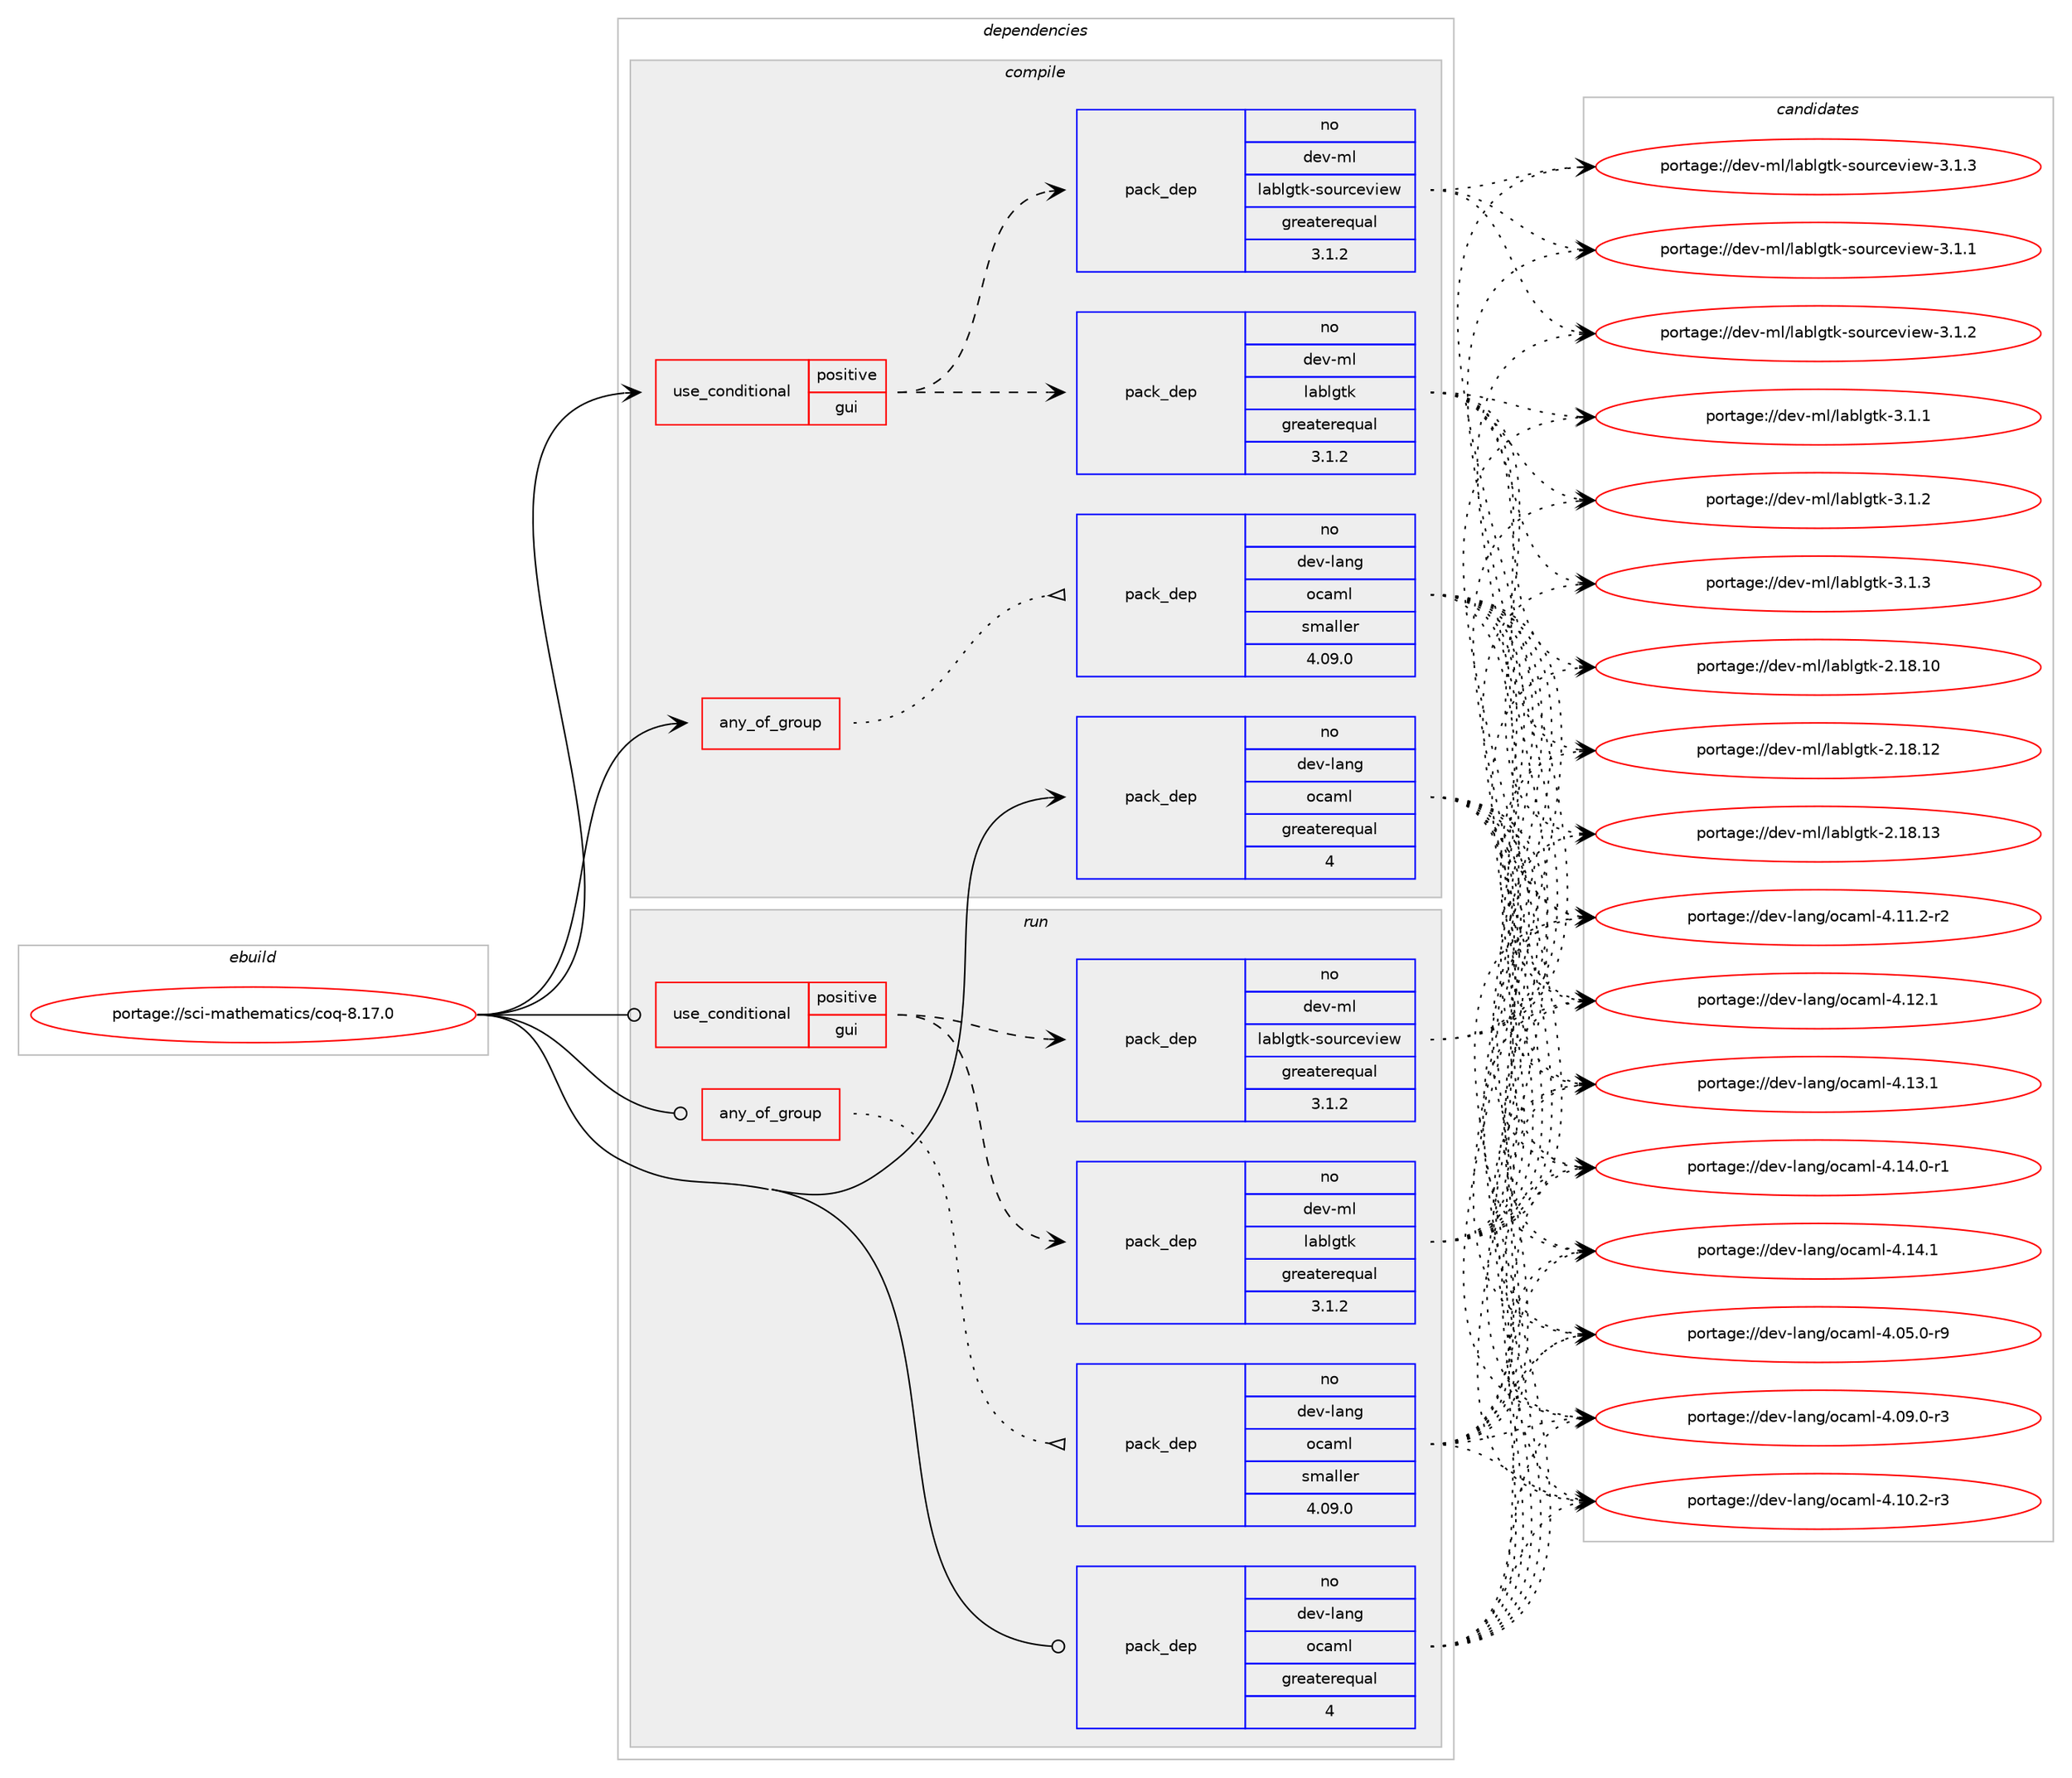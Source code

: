 digraph prolog {

# *************
# Graph options
# *************

newrank=true;
concentrate=true;
compound=true;
graph [rankdir=LR,fontname=Helvetica,fontsize=10,ranksep=1.5];#, ranksep=2.5, nodesep=0.2];
edge  [arrowhead=vee];
node  [fontname=Helvetica,fontsize=10];

# **********
# The ebuild
# **********

subgraph cluster_leftcol {
color=gray;
rank=same;
label=<<i>ebuild</i>>;
id [label="portage://sci-mathematics/coq-8.17.0", color=red, width=4, href="../sci-mathematics/coq-8.17.0.svg"];
}

# ****************
# The dependencies
# ****************

subgraph cluster_midcol {
color=gray;
label=<<i>dependencies</i>>;
subgraph cluster_compile {
fillcolor="#eeeeee";
style=filled;
label=<<i>compile</i>>;
subgraph any21 {
dependency1588 [label=<<TABLE BORDER="0" CELLBORDER="1" CELLSPACING="0" CELLPADDING="4"><TR><TD CELLPADDING="10">any_of_group</TD></TR></TABLE>>, shape=none, color=red];# *** BEGIN UNKNOWN DEPENDENCY TYPE (TODO) ***
# dependency1588 -> package_dependency(portage://sci-mathematics/coq-8.17.0,install,no,dev-ml,num,none,[,,],[],[])
# *** END UNKNOWN DEPENDENCY TYPE (TODO) ***

subgraph pack682 {
dependency1589 [label=<<TABLE BORDER="0" CELLBORDER="1" CELLSPACING="0" CELLPADDING="4" WIDTH="220"><TR><TD ROWSPAN="6" CELLPADDING="30">pack_dep</TD></TR><TR><TD WIDTH="110">no</TD></TR><TR><TD>dev-lang</TD></TR><TR><TD>ocaml</TD></TR><TR><TD>smaller</TD></TR><TR><TD>4.09.0</TD></TR></TABLE>>, shape=none, color=blue];
}
dependency1588:e -> dependency1589:w [weight=20,style="dotted",arrowhead="oinv"];
}
id:e -> dependency1588:w [weight=20,style="solid",arrowhead="vee"];
subgraph cond885 {
dependency1590 [label=<<TABLE BORDER="0" CELLBORDER="1" CELLSPACING="0" CELLPADDING="4"><TR><TD ROWSPAN="3" CELLPADDING="10">use_conditional</TD></TR><TR><TD>positive</TD></TR><TR><TD>gui</TD></TR></TABLE>>, shape=none, color=red];
subgraph pack683 {
dependency1591 [label=<<TABLE BORDER="0" CELLBORDER="1" CELLSPACING="0" CELLPADDING="4" WIDTH="220"><TR><TD ROWSPAN="6" CELLPADDING="30">pack_dep</TD></TR><TR><TD WIDTH="110">no</TD></TR><TR><TD>dev-ml</TD></TR><TR><TD>lablgtk</TD></TR><TR><TD>greaterequal</TD></TR><TR><TD>3.1.2</TD></TR></TABLE>>, shape=none, color=blue];
}
dependency1590:e -> dependency1591:w [weight=20,style="dashed",arrowhead="vee"];
subgraph pack684 {
dependency1592 [label=<<TABLE BORDER="0" CELLBORDER="1" CELLSPACING="0" CELLPADDING="4" WIDTH="220"><TR><TD ROWSPAN="6" CELLPADDING="30">pack_dep</TD></TR><TR><TD WIDTH="110">no</TD></TR><TR><TD>dev-ml</TD></TR><TR><TD>lablgtk-sourceview</TD></TR><TR><TD>greaterequal</TD></TR><TR><TD>3.1.2</TD></TR></TABLE>>, shape=none, color=blue];
}
dependency1590:e -> dependency1592:w [weight=20,style="dashed",arrowhead="vee"];
}
id:e -> dependency1590:w [weight=20,style="solid",arrowhead="vee"];
subgraph pack685 {
dependency1593 [label=<<TABLE BORDER="0" CELLBORDER="1" CELLSPACING="0" CELLPADDING="4" WIDTH="220"><TR><TD ROWSPAN="6" CELLPADDING="30">pack_dep</TD></TR><TR><TD WIDTH="110">no</TD></TR><TR><TD>dev-lang</TD></TR><TR><TD>ocaml</TD></TR><TR><TD>greaterequal</TD></TR><TR><TD>4</TD></TR></TABLE>>, shape=none, color=blue];
}
id:e -> dependency1593:w [weight=20,style="solid",arrowhead="vee"];
# *** BEGIN UNKNOWN DEPENDENCY TYPE (TODO) ***
# id -> package_dependency(portage://sci-mathematics/coq-8.17.0,install,no,dev-ml,dune,none,[,,],any_same_slot,[])
# *** END UNKNOWN DEPENDENCY TYPE (TODO) ***

# *** BEGIN UNKNOWN DEPENDENCY TYPE (TODO) ***
# id -> package_dependency(portage://sci-mathematics/coq-8.17.0,install,no,dev-ml,zarith,none,[,,],any_same_slot,[])
# *** END UNKNOWN DEPENDENCY TYPE (TODO) ***

}
subgraph cluster_compileandrun {
fillcolor="#eeeeee";
style=filled;
label=<<i>compile and run</i>>;
}
subgraph cluster_run {
fillcolor="#eeeeee";
style=filled;
label=<<i>run</i>>;
subgraph any22 {
dependency1594 [label=<<TABLE BORDER="0" CELLBORDER="1" CELLSPACING="0" CELLPADDING="4"><TR><TD CELLPADDING="10">any_of_group</TD></TR></TABLE>>, shape=none, color=red];# *** BEGIN UNKNOWN DEPENDENCY TYPE (TODO) ***
# dependency1594 -> package_dependency(portage://sci-mathematics/coq-8.17.0,run,no,dev-ml,num,none,[,,],[],[])
# *** END UNKNOWN DEPENDENCY TYPE (TODO) ***

subgraph pack686 {
dependency1595 [label=<<TABLE BORDER="0" CELLBORDER="1" CELLSPACING="0" CELLPADDING="4" WIDTH="220"><TR><TD ROWSPAN="6" CELLPADDING="30">pack_dep</TD></TR><TR><TD WIDTH="110">no</TD></TR><TR><TD>dev-lang</TD></TR><TR><TD>ocaml</TD></TR><TR><TD>smaller</TD></TR><TR><TD>4.09.0</TD></TR></TABLE>>, shape=none, color=blue];
}
dependency1594:e -> dependency1595:w [weight=20,style="dotted",arrowhead="oinv"];
}
id:e -> dependency1594:w [weight=20,style="solid",arrowhead="odot"];
subgraph cond886 {
dependency1596 [label=<<TABLE BORDER="0" CELLBORDER="1" CELLSPACING="0" CELLPADDING="4"><TR><TD ROWSPAN="3" CELLPADDING="10">use_conditional</TD></TR><TR><TD>positive</TD></TR><TR><TD>gui</TD></TR></TABLE>>, shape=none, color=red];
subgraph pack687 {
dependency1597 [label=<<TABLE BORDER="0" CELLBORDER="1" CELLSPACING="0" CELLPADDING="4" WIDTH="220"><TR><TD ROWSPAN="6" CELLPADDING="30">pack_dep</TD></TR><TR><TD WIDTH="110">no</TD></TR><TR><TD>dev-ml</TD></TR><TR><TD>lablgtk</TD></TR><TR><TD>greaterequal</TD></TR><TR><TD>3.1.2</TD></TR></TABLE>>, shape=none, color=blue];
}
dependency1596:e -> dependency1597:w [weight=20,style="dashed",arrowhead="vee"];
subgraph pack688 {
dependency1598 [label=<<TABLE BORDER="0" CELLBORDER="1" CELLSPACING="0" CELLPADDING="4" WIDTH="220"><TR><TD ROWSPAN="6" CELLPADDING="30">pack_dep</TD></TR><TR><TD WIDTH="110">no</TD></TR><TR><TD>dev-ml</TD></TR><TR><TD>lablgtk-sourceview</TD></TR><TR><TD>greaterequal</TD></TR><TR><TD>3.1.2</TD></TR></TABLE>>, shape=none, color=blue];
}
dependency1596:e -> dependency1598:w [weight=20,style="dashed",arrowhead="vee"];
}
id:e -> dependency1596:w [weight=20,style="solid",arrowhead="odot"];
subgraph pack689 {
dependency1599 [label=<<TABLE BORDER="0" CELLBORDER="1" CELLSPACING="0" CELLPADDING="4" WIDTH="220"><TR><TD ROWSPAN="6" CELLPADDING="30">pack_dep</TD></TR><TR><TD WIDTH="110">no</TD></TR><TR><TD>dev-lang</TD></TR><TR><TD>ocaml</TD></TR><TR><TD>greaterequal</TD></TR><TR><TD>4</TD></TR></TABLE>>, shape=none, color=blue];
}
id:e -> dependency1599:w [weight=20,style="solid",arrowhead="odot"];
# *** BEGIN UNKNOWN DEPENDENCY TYPE (TODO) ***
# id -> package_dependency(portage://sci-mathematics/coq-8.17.0,run,no,dev-ml,dune,none,[,,],any_same_slot,[])
# *** END UNKNOWN DEPENDENCY TYPE (TODO) ***

# *** BEGIN UNKNOWN DEPENDENCY TYPE (TODO) ***
# id -> package_dependency(portage://sci-mathematics/coq-8.17.0,run,no,dev-ml,zarith,none,[,,],any_same_slot,[])
# *** END UNKNOWN DEPENDENCY TYPE (TODO) ***

}
}

# **************
# The candidates
# **************

subgraph cluster_choices {
rank=same;
color=gray;
label=<<i>candidates</i>>;

subgraph choice682 {
color=black;
nodesep=1;
choice1001011184510897110103471119997109108455246485346484511457 [label="portage://dev-lang/ocaml-4.05.0-r9", color=red, width=4,href="../dev-lang/ocaml-4.05.0-r9.svg"];
choice1001011184510897110103471119997109108455246485746484511451 [label="portage://dev-lang/ocaml-4.09.0-r3", color=red, width=4,href="../dev-lang/ocaml-4.09.0-r3.svg"];
choice1001011184510897110103471119997109108455246494846504511451 [label="portage://dev-lang/ocaml-4.10.2-r3", color=red, width=4,href="../dev-lang/ocaml-4.10.2-r3.svg"];
choice1001011184510897110103471119997109108455246494946504511450 [label="portage://dev-lang/ocaml-4.11.2-r2", color=red, width=4,href="../dev-lang/ocaml-4.11.2-r2.svg"];
choice100101118451089711010347111999710910845524649504649 [label="portage://dev-lang/ocaml-4.12.1", color=red, width=4,href="../dev-lang/ocaml-4.12.1.svg"];
choice100101118451089711010347111999710910845524649514649 [label="portage://dev-lang/ocaml-4.13.1", color=red, width=4,href="../dev-lang/ocaml-4.13.1.svg"];
choice1001011184510897110103471119997109108455246495246484511449 [label="portage://dev-lang/ocaml-4.14.0-r1", color=red, width=4,href="../dev-lang/ocaml-4.14.0-r1.svg"];
choice100101118451089711010347111999710910845524649524649 [label="portage://dev-lang/ocaml-4.14.1", color=red, width=4,href="../dev-lang/ocaml-4.14.1.svg"];
dependency1589:e -> choice1001011184510897110103471119997109108455246485346484511457:w [style=dotted,weight="100"];
dependency1589:e -> choice1001011184510897110103471119997109108455246485746484511451:w [style=dotted,weight="100"];
dependency1589:e -> choice1001011184510897110103471119997109108455246494846504511451:w [style=dotted,weight="100"];
dependency1589:e -> choice1001011184510897110103471119997109108455246494946504511450:w [style=dotted,weight="100"];
dependency1589:e -> choice100101118451089711010347111999710910845524649504649:w [style=dotted,weight="100"];
dependency1589:e -> choice100101118451089711010347111999710910845524649514649:w [style=dotted,weight="100"];
dependency1589:e -> choice1001011184510897110103471119997109108455246495246484511449:w [style=dotted,weight="100"];
dependency1589:e -> choice100101118451089711010347111999710910845524649524649:w [style=dotted,weight="100"];
}
subgraph choice683 {
color=black;
nodesep=1;
choice100101118451091084710897981081031161074550464956464948 [label="portage://dev-ml/lablgtk-2.18.10", color=red, width=4,href="../dev-ml/lablgtk-2.18.10.svg"];
choice100101118451091084710897981081031161074550464956464950 [label="portage://dev-ml/lablgtk-2.18.12", color=red, width=4,href="../dev-ml/lablgtk-2.18.12.svg"];
choice100101118451091084710897981081031161074550464956464951 [label="portage://dev-ml/lablgtk-2.18.13", color=red, width=4,href="../dev-ml/lablgtk-2.18.13.svg"];
choice10010111845109108471089798108103116107455146494649 [label="portage://dev-ml/lablgtk-3.1.1", color=red, width=4,href="../dev-ml/lablgtk-3.1.1.svg"];
choice10010111845109108471089798108103116107455146494650 [label="portage://dev-ml/lablgtk-3.1.2", color=red, width=4,href="../dev-ml/lablgtk-3.1.2.svg"];
choice10010111845109108471089798108103116107455146494651 [label="portage://dev-ml/lablgtk-3.1.3", color=red, width=4,href="../dev-ml/lablgtk-3.1.3.svg"];
dependency1591:e -> choice100101118451091084710897981081031161074550464956464948:w [style=dotted,weight="100"];
dependency1591:e -> choice100101118451091084710897981081031161074550464956464950:w [style=dotted,weight="100"];
dependency1591:e -> choice100101118451091084710897981081031161074550464956464951:w [style=dotted,weight="100"];
dependency1591:e -> choice10010111845109108471089798108103116107455146494649:w [style=dotted,weight="100"];
dependency1591:e -> choice10010111845109108471089798108103116107455146494650:w [style=dotted,weight="100"];
dependency1591:e -> choice10010111845109108471089798108103116107455146494651:w [style=dotted,weight="100"];
}
subgraph choice684 {
color=black;
nodesep=1;
choice100101118451091084710897981081031161074511511111711499101118105101119455146494649 [label="portage://dev-ml/lablgtk-sourceview-3.1.1", color=red, width=4,href="../dev-ml/lablgtk-sourceview-3.1.1.svg"];
choice100101118451091084710897981081031161074511511111711499101118105101119455146494650 [label="portage://dev-ml/lablgtk-sourceview-3.1.2", color=red, width=4,href="../dev-ml/lablgtk-sourceview-3.1.2.svg"];
choice100101118451091084710897981081031161074511511111711499101118105101119455146494651 [label="portage://dev-ml/lablgtk-sourceview-3.1.3", color=red, width=4,href="../dev-ml/lablgtk-sourceview-3.1.3.svg"];
dependency1592:e -> choice100101118451091084710897981081031161074511511111711499101118105101119455146494649:w [style=dotted,weight="100"];
dependency1592:e -> choice100101118451091084710897981081031161074511511111711499101118105101119455146494650:w [style=dotted,weight="100"];
dependency1592:e -> choice100101118451091084710897981081031161074511511111711499101118105101119455146494651:w [style=dotted,weight="100"];
}
subgraph choice685 {
color=black;
nodesep=1;
choice1001011184510897110103471119997109108455246485346484511457 [label="portage://dev-lang/ocaml-4.05.0-r9", color=red, width=4,href="../dev-lang/ocaml-4.05.0-r9.svg"];
choice1001011184510897110103471119997109108455246485746484511451 [label="portage://dev-lang/ocaml-4.09.0-r3", color=red, width=4,href="../dev-lang/ocaml-4.09.0-r3.svg"];
choice1001011184510897110103471119997109108455246494846504511451 [label="portage://dev-lang/ocaml-4.10.2-r3", color=red, width=4,href="../dev-lang/ocaml-4.10.2-r3.svg"];
choice1001011184510897110103471119997109108455246494946504511450 [label="portage://dev-lang/ocaml-4.11.2-r2", color=red, width=4,href="../dev-lang/ocaml-4.11.2-r2.svg"];
choice100101118451089711010347111999710910845524649504649 [label="portage://dev-lang/ocaml-4.12.1", color=red, width=4,href="../dev-lang/ocaml-4.12.1.svg"];
choice100101118451089711010347111999710910845524649514649 [label="portage://dev-lang/ocaml-4.13.1", color=red, width=4,href="../dev-lang/ocaml-4.13.1.svg"];
choice1001011184510897110103471119997109108455246495246484511449 [label="portage://dev-lang/ocaml-4.14.0-r1", color=red, width=4,href="../dev-lang/ocaml-4.14.0-r1.svg"];
choice100101118451089711010347111999710910845524649524649 [label="portage://dev-lang/ocaml-4.14.1", color=red, width=4,href="../dev-lang/ocaml-4.14.1.svg"];
dependency1593:e -> choice1001011184510897110103471119997109108455246485346484511457:w [style=dotted,weight="100"];
dependency1593:e -> choice1001011184510897110103471119997109108455246485746484511451:w [style=dotted,weight="100"];
dependency1593:e -> choice1001011184510897110103471119997109108455246494846504511451:w [style=dotted,weight="100"];
dependency1593:e -> choice1001011184510897110103471119997109108455246494946504511450:w [style=dotted,weight="100"];
dependency1593:e -> choice100101118451089711010347111999710910845524649504649:w [style=dotted,weight="100"];
dependency1593:e -> choice100101118451089711010347111999710910845524649514649:w [style=dotted,weight="100"];
dependency1593:e -> choice1001011184510897110103471119997109108455246495246484511449:w [style=dotted,weight="100"];
dependency1593:e -> choice100101118451089711010347111999710910845524649524649:w [style=dotted,weight="100"];
}
subgraph choice686 {
color=black;
nodesep=1;
choice1001011184510897110103471119997109108455246485346484511457 [label="portage://dev-lang/ocaml-4.05.0-r9", color=red, width=4,href="../dev-lang/ocaml-4.05.0-r9.svg"];
choice1001011184510897110103471119997109108455246485746484511451 [label="portage://dev-lang/ocaml-4.09.0-r3", color=red, width=4,href="../dev-lang/ocaml-4.09.0-r3.svg"];
choice1001011184510897110103471119997109108455246494846504511451 [label="portage://dev-lang/ocaml-4.10.2-r3", color=red, width=4,href="../dev-lang/ocaml-4.10.2-r3.svg"];
choice1001011184510897110103471119997109108455246494946504511450 [label="portage://dev-lang/ocaml-4.11.2-r2", color=red, width=4,href="../dev-lang/ocaml-4.11.2-r2.svg"];
choice100101118451089711010347111999710910845524649504649 [label="portage://dev-lang/ocaml-4.12.1", color=red, width=4,href="../dev-lang/ocaml-4.12.1.svg"];
choice100101118451089711010347111999710910845524649514649 [label="portage://dev-lang/ocaml-4.13.1", color=red, width=4,href="../dev-lang/ocaml-4.13.1.svg"];
choice1001011184510897110103471119997109108455246495246484511449 [label="portage://dev-lang/ocaml-4.14.0-r1", color=red, width=4,href="../dev-lang/ocaml-4.14.0-r1.svg"];
choice100101118451089711010347111999710910845524649524649 [label="portage://dev-lang/ocaml-4.14.1", color=red, width=4,href="../dev-lang/ocaml-4.14.1.svg"];
dependency1595:e -> choice1001011184510897110103471119997109108455246485346484511457:w [style=dotted,weight="100"];
dependency1595:e -> choice1001011184510897110103471119997109108455246485746484511451:w [style=dotted,weight="100"];
dependency1595:e -> choice1001011184510897110103471119997109108455246494846504511451:w [style=dotted,weight="100"];
dependency1595:e -> choice1001011184510897110103471119997109108455246494946504511450:w [style=dotted,weight="100"];
dependency1595:e -> choice100101118451089711010347111999710910845524649504649:w [style=dotted,weight="100"];
dependency1595:e -> choice100101118451089711010347111999710910845524649514649:w [style=dotted,weight="100"];
dependency1595:e -> choice1001011184510897110103471119997109108455246495246484511449:w [style=dotted,weight="100"];
dependency1595:e -> choice100101118451089711010347111999710910845524649524649:w [style=dotted,weight="100"];
}
subgraph choice687 {
color=black;
nodesep=1;
choice100101118451091084710897981081031161074550464956464948 [label="portage://dev-ml/lablgtk-2.18.10", color=red, width=4,href="../dev-ml/lablgtk-2.18.10.svg"];
choice100101118451091084710897981081031161074550464956464950 [label="portage://dev-ml/lablgtk-2.18.12", color=red, width=4,href="../dev-ml/lablgtk-2.18.12.svg"];
choice100101118451091084710897981081031161074550464956464951 [label="portage://dev-ml/lablgtk-2.18.13", color=red, width=4,href="../dev-ml/lablgtk-2.18.13.svg"];
choice10010111845109108471089798108103116107455146494649 [label="portage://dev-ml/lablgtk-3.1.1", color=red, width=4,href="../dev-ml/lablgtk-3.1.1.svg"];
choice10010111845109108471089798108103116107455146494650 [label="portage://dev-ml/lablgtk-3.1.2", color=red, width=4,href="../dev-ml/lablgtk-3.1.2.svg"];
choice10010111845109108471089798108103116107455146494651 [label="portage://dev-ml/lablgtk-3.1.3", color=red, width=4,href="../dev-ml/lablgtk-3.1.3.svg"];
dependency1597:e -> choice100101118451091084710897981081031161074550464956464948:w [style=dotted,weight="100"];
dependency1597:e -> choice100101118451091084710897981081031161074550464956464950:w [style=dotted,weight="100"];
dependency1597:e -> choice100101118451091084710897981081031161074550464956464951:w [style=dotted,weight="100"];
dependency1597:e -> choice10010111845109108471089798108103116107455146494649:w [style=dotted,weight="100"];
dependency1597:e -> choice10010111845109108471089798108103116107455146494650:w [style=dotted,weight="100"];
dependency1597:e -> choice10010111845109108471089798108103116107455146494651:w [style=dotted,weight="100"];
}
subgraph choice688 {
color=black;
nodesep=1;
choice100101118451091084710897981081031161074511511111711499101118105101119455146494649 [label="portage://dev-ml/lablgtk-sourceview-3.1.1", color=red, width=4,href="../dev-ml/lablgtk-sourceview-3.1.1.svg"];
choice100101118451091084710897981081031161074511511111711499101118105101119455146494650 [label="portage://dev-ml/lablgtk-sourceview-3.1.2", color=red, width=4,href="../dev-ml/lablgtk-sourceview-3.1.2.svg"];
choice100101118451091084710897981081031161074511511111711499101118105101119455146494651 [label="portage://dev-ml/lablgtk-sourceview-3.1.3", color=red, width=4,href="../dev-ml/lablgtk-sourceview-3.1.3.svg"];
dependency1598:e -> choice100101118451091084710897981081031161074511511111711499101118105101119455146494649:w [style=dotted,weight="100"];
dependency1598:e -> choice100101118451091084710897981081031161074511511111711499101118105101119455146494650:w [style=dotted,weight="100"];
dependency1598:e -> choice100101118451091084710897981081031161074511511111711499101118105101119455146494651:w [style=dotted,weight="100"];
}
subgraph choice689 {
color=black;
nodesep=1;
choice1001011184510897110103471119997109108455246485346484511457 [label="portage://dev-lang/ocaml-4.05.0-r9", color=red, width=4,href="../dev-lang/ocaml-4.05.0-r9.svg"];
choice1001011184510897110103471119997109108455246485746484511451 [label="portage://dev-lang/ocaml-4.09.0-r3", color=red, width=4,href="../dev-lang/ocaml-4.09.0-r3.svg"];
choice1001011184510897110103471119997109108455246494846504511451 [label="portage://dev-lang/ocaml-4.10.2-r3", color=red, width=4,href="../dev-lang/ocaml-4.10.2-r3.svg"];
choice1001011184510897110103471119997109108455246494946504511450 [label="portage://dev-lang/ocaml-4.11.2-r2", color=red, width=4,href="../dev-lang/ocaml-4.11.2-r2.svg"];
choice100101118451089711010347111999710910845524649504649 [label="portage://dev-lang/ocaml-4.12.1", color=red, width=4,href="../dev-lang/ocaml-4.12.1.svg"];
choice100101118451089711010347111999710910845524649514649 [label="portage://dev-lang/ocaml-4.13.1", color=red, width=4,href="../dev-lang/ocaml-4.13.1.svg"];
choice1001011184510897110103471119997109108455246495246484511449 [label="portage://dev-lang/ocaml-4.14.0-r1", color=red, width=4,href="../dev-lang/ocaml-4.14.0-r1.svg"];
choice100101118451089711010347111999710910845524649524649 [label="portage://dev-lang/ocaml-4.14.1", color=red, width=4,href="../dev-lang/ocaml-4.14.1.svg"];
dependency1599:e -> choice1001011184510897110103471119997109108455246485346484511457:w [style=dotted,weight="100"];
dependency1599:e -> choice1001011184510897110103471119997109108455246485746484511451:w [style=dotted,weight="100"];
dependency1599:e -> choice1001011184510897110103471119997109108455246494846504511451:w [style=dotted,weight="100"];
dependency1599:e -> choice1001011184510897110103471119997109108455246494946504511450:w [style=dotted,weight="100"];
dependency1599:e -> choice100101118451089711010347111999710910845524649504649:w [style=dotted,weight="100"];
dependency1599:e -> choice100101118451089711010347111999710910845524649514649:w [style=dotted,weight="100"];
dependency1599:e -> choice1001011184510897110103471119997109108455246495246484511449:w [style=dotted,weight="100"];
dependency1599:e -> choice100101118451089711010347111999710910845524649524649:w [style=dotted,weight="100"];
}
}

}
